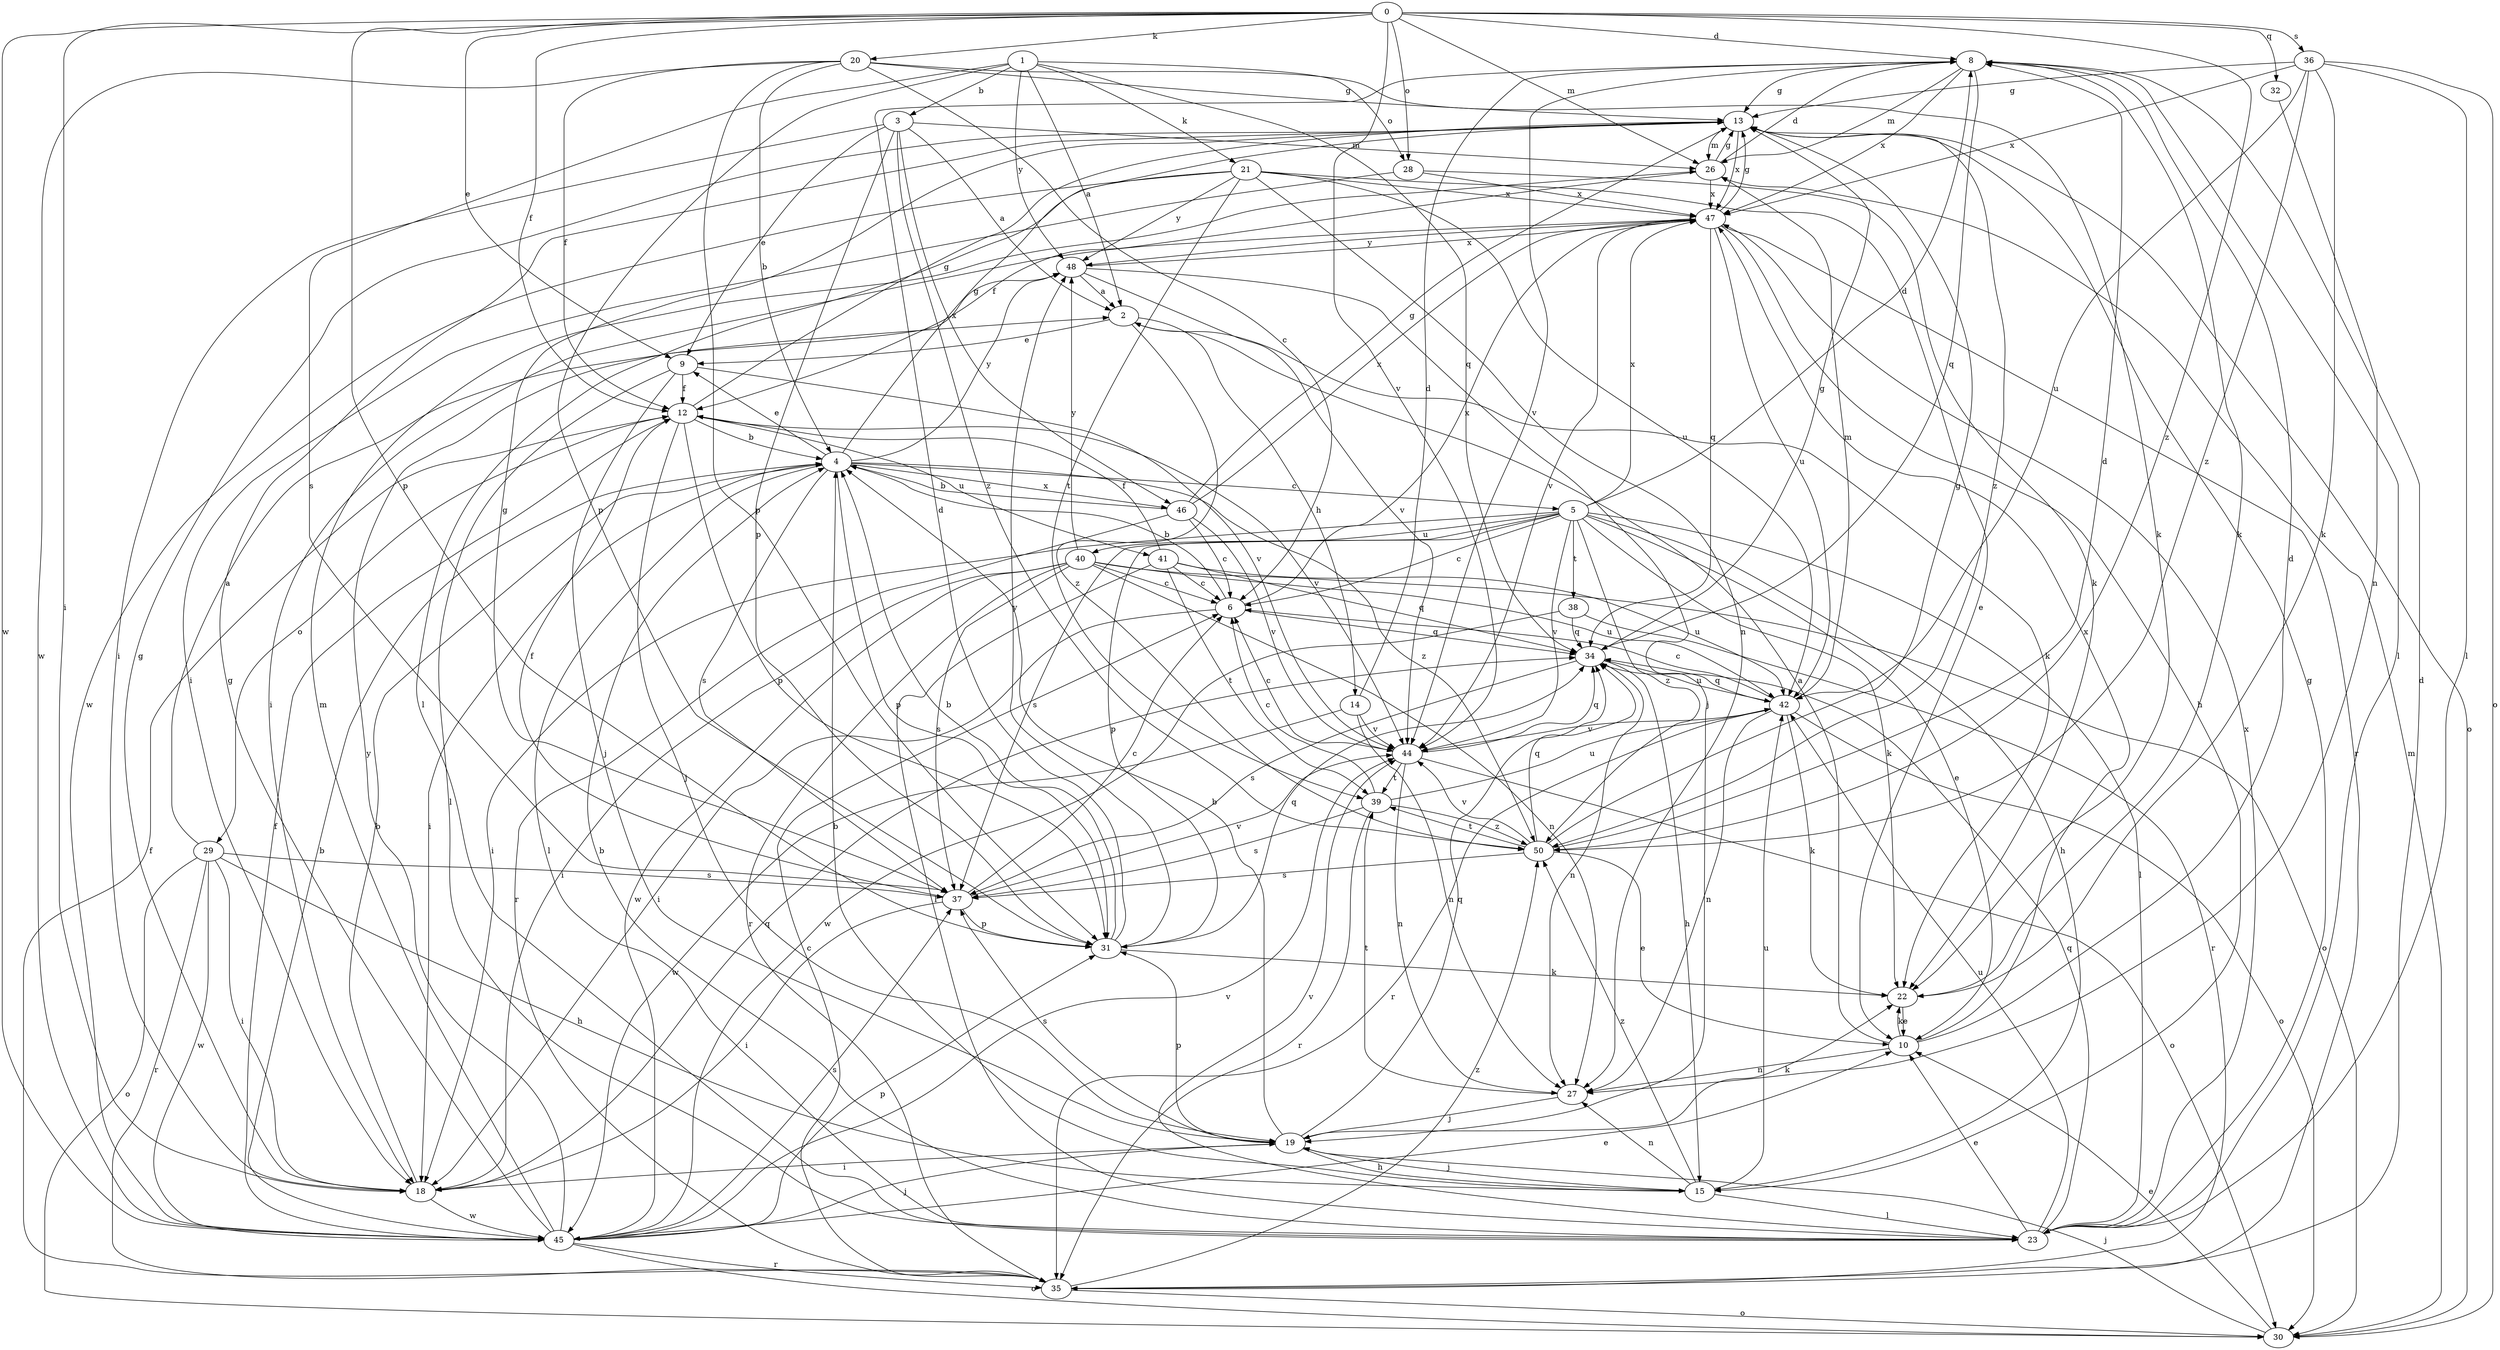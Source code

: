 strict digraph  {
0;
1;
2;
3;
4;
5;
6;
8;
9;
10;
12;
13;
14;
15;
18;
19;
20;
21;
22;
23;
26;
27;
28;
29;
30;
31;
32;
34;
35;
36;
37;
38;
39;
40;
41;
42;
44;
45;
46;
47;
48;
50;
0 -> 8  [label=d];
0 -> 9  [label=e];
0 -> 12  [label=f];
0 -> 18  [label=i];
0 -> 20  [label=k];
0 -> 26  [label=m];
0 -> 28  [label=o];
0 -> 31  [label=p];
0 -> 32  [label=q];
0 -> 36  [label=s];
0 -> 44  [label=v];
0 -> 45  [label=w];
0 -> 50  [label=z];
1 -> 2  [label=a];
1 -> 3  [label=b];
1 -> 21  [label=k];
1 -> 28  [label=o];
1 -> 31  [label=p];
1 -> 34  [label=q];
1 -> 37  [label=s];
1 -> 48  [label=y];
2 -> 9  [label=e];
2 -> 14  [label=h];
2 -> 22  [label=k];
2 -> 50  [label=z];
3 -> 2  [label=a];
3 -> 9  [label=e];
3 -> 18  [label=i];
3 -> 26  [label=m];
3 -> 31  [label=p];
3 -> 46  [label=x];
3 -> 50  [label=z];
4 -> 5  [label=c];
4 -> 9  [label=e];
4 -> 13  [label=g];
4 -> 18  [label=i];
4 -> 23  [label=l];
4 -> 31  [label=p];
4 -> 37  [label=s];
4 -> 46  [label=x];
4 -> 48  [label=y];
4 -> 50  [label=z];
5 -> 6  [label=c];
5 -> 8  [label=d];
5 -> 10  [label=e];
5 -> 15  [label=h];
5 -> 18  [label=i];
5 -> 22  [label=k];
5 -> 23  [label=l];
5 -> 31  [label=p];
5 -> 37  [label=s];
5 -> 38  [label=t];
5 -> 40  [label=u];
5 -> 44  [label=v];
5 -> 47  [label=x];
5 -> 50  [label=z];
6 -> 4  [label=b];
6 -> 18  [label=i];
6 -> 34  [label=q];
6 -> 47  [label=x];
8 -> 13  [label=g];
8 -> 22  [label=k];
8 -> 23  [label=l];
8 -> 26  [label=m];
8 -> 34  [label=q];
8 -> 44  [label=v];
8 -> 47  [label=x];
9 -> 12  [label=f];
9 -> 19  [label=j];
9 -> 23  [label=l];
9 -> 44  [label=v];
10 -> 2  [label=a];
10 -> 8  [label=d];
10 -> 22  [label=k];
10 -> 27  [label=n];
10 -> 47  [label=x];
12 -> 4  [label=b];
12 -> 13  [label=g];
12 -> 19  [label=j];
12 -> 29  [label=o];
12 -> 31  [label=p];
12 -> 41  [label=u];
12 -> 44  [label=v];
13 -> 26  [label=m];
13 -> 30  [label=o];
13 -> 47  [label=x];
13 -> 50  [label=z];
14 -> 8  [label=d];
14 -> 27  [label=n];
14 -> 44  [label=v];
14 -> 45  [label=w];
15 -> 4  [label=b];
15 -> 19  [label=j];
15 -> 23  [label=l];
15 -> 27  [label=n];
15 -> 42  [label=u];
15 -> 50  [label=z];
18 -> 4  [label=b];
18 -> 13  [label=g];
18 -> 34  [label=q];
18 -> 45  [label=w];
19 -> 4  [label=b];
19 -> 15  [label=h];
19 -> 18  [label=i];
19 -> 22  [label=k];
19 -> 31  [label=p];
19 -> 34  [label=q];
19 -> 37  [label=s];
20 -> 4  [label=b];
20 -> 6  [label=c];
20 -> 12  [label=f];
20 -> 13  [label=g];
20 -> 22  [label=k];
20 -> 31  [label=p];
20 -> 45  [label=w];
21 -> 10  [label=e];
21 -> 23  [label=l];
21 -> 27  [label=n];
21 -> 39  [label=t];
21 -> 42  [label=u];
21 -> 45  [label=w];
21 -> 47  [label=x];
21 -> 48  [label=y];
22 -> 10  [label=e];
23 -> 4  [label=b];
23 -> 10  [label=e];
23 -> 13  [label=g];
23 -> 34  [label=q];
23 -> 42  [label=u];
23 -> 44  [label=v];
23 -> 47  [label=x];
26 -> 8  [label=d];
26 -> 12  [label=f];
26 -> 13  [label=g];
26 -> 47  [label=x];
27 -> 19  [label=j];
27 -> 39  [label=t];
28 -> 18  [label=i];
28 -> 22  [label=k];
28 -> 47  [label=x];
29 -> 2  [label=a];
29 -> 15  [label=h];
29 -> 18  [label=i];
29 -> 30  [label=o];
29 -> 35  [label=r];
29 -> 37  [label=s];
29 -> 45  [label=w];
30 -> 10  [label=e];
30 -> 19  [label=j];
30 -> 26  [label=m];
31 -> 4  [label=b];
31 -> 8  [label=d];
31 -> 22  [label=k];
31 -> 34  [label=q];
31 -> 48  [label=y];
32 -> 27  [label=n];
34 -> 13  [label=g];
34 -> 15  [label=h];
34 -> 27  [label=n];
34 -> 37  [label=s];
34 -> 42  [label=u];
35 -> 6  [label=c];
35 -> 8  [label=d];
35 -> 12  [label=f];
35 -> 30  [label=o];
35 -> 50  [label=z];
36 -> 13  [label=g];
36 -> 22  [label=k];
36 -> 23  [label=l];
36 -> 30  [label=o];
36 -> 42  [label=u];
36 -> 47  [label=x];
36 -> 50  [label=z];
37 -> 6  [label=c];
37 -> 12  [label=f];
37 -> 13  [label=g];
37 -> 18  [label=i];
37 -> 31  [label=p];
37 -> 44  [label=v];
38 -> 34  [label=q];
38 -> 35  [label=r];
38 -> 45  [label=w];
39 -> 6  [label=c];
39 -> 35  [label=r];
39 -> 37  [label=s];
39 -> 42  [label=u];
39 -> 50  [label=z];
40 -> 6  [label=c];
40 -> 18  [label=i];
40 -> 27  [label=n];
40 -> 30  [label=o];
40 -> 35  [label=r];
40 -> 37  [label=s];
40 -> 42  [label=u];
40 -> 45  [label=w];
40 -> 48  [label=y];
41 -> 6  [label=c];
41 -> 12  [label=f];
41 -> 23  [label=l];
41 -> 34  [label=q];
41 -> 39  [label=t];
41 -> 42  [label=u];
42 -> 6  [label=c];
42 -> 22  [label=k];
42 -> 26  [label=m];
42 -> 27  [label=n];
42 -> 30  [label=o];
42 -> 34  [label=q];
42 -> 35  [label=r];
42 -> 44  [label=v];
44 -> 6  [label=c];
44 -> 27  [label=n];
44 -> 30  [label=o];
44 -> 34  [label=q];
44 -> 39  [label=t];
45 -> 4  [label=b];
45 -> 10  [label=e];
45 -> 12  [label=f];
45 -> 13  [label=g];
45 -> 19  [label=j];
45 -> 26  [label=m];
45 -> 30  [label=o];
45 -> 31  [label=p];
45 -> 35  [label=r];
45 -> 37  [label=s];
45 -> 44  [label=v];
45 -> 48  [label=y];
46 -> 4  [label=b];
46 -> 6  [label=c];
46 -> 13  [label=g];
46 -> 35  [label=r];
46 -> 44  [label=v];
46 -> 47  [label=x];
47 -> 13  [label=g];
47 -> 15  [label=h];
47 -> 18  [label=i];
47 -> 34  [label=q];
47 -> 35  [label=r];
47 -> 42  [label=u];
47 -> 44  [label=v];
47 -> 48  [label=y];
48 -> 2  [label=a];
48 -> 19  [label=j];
48 -> 44  [label=v];
48 -> 47  [label=x];
50 -> 8  [label=d];
50 -> 10  [label=e];
50 -> 13  [label=g];
50 -> 34  [label=q];
50 -> 37  [label=s];
50 -> 39  [label=t];
50 -> 44  [label=v];
}
